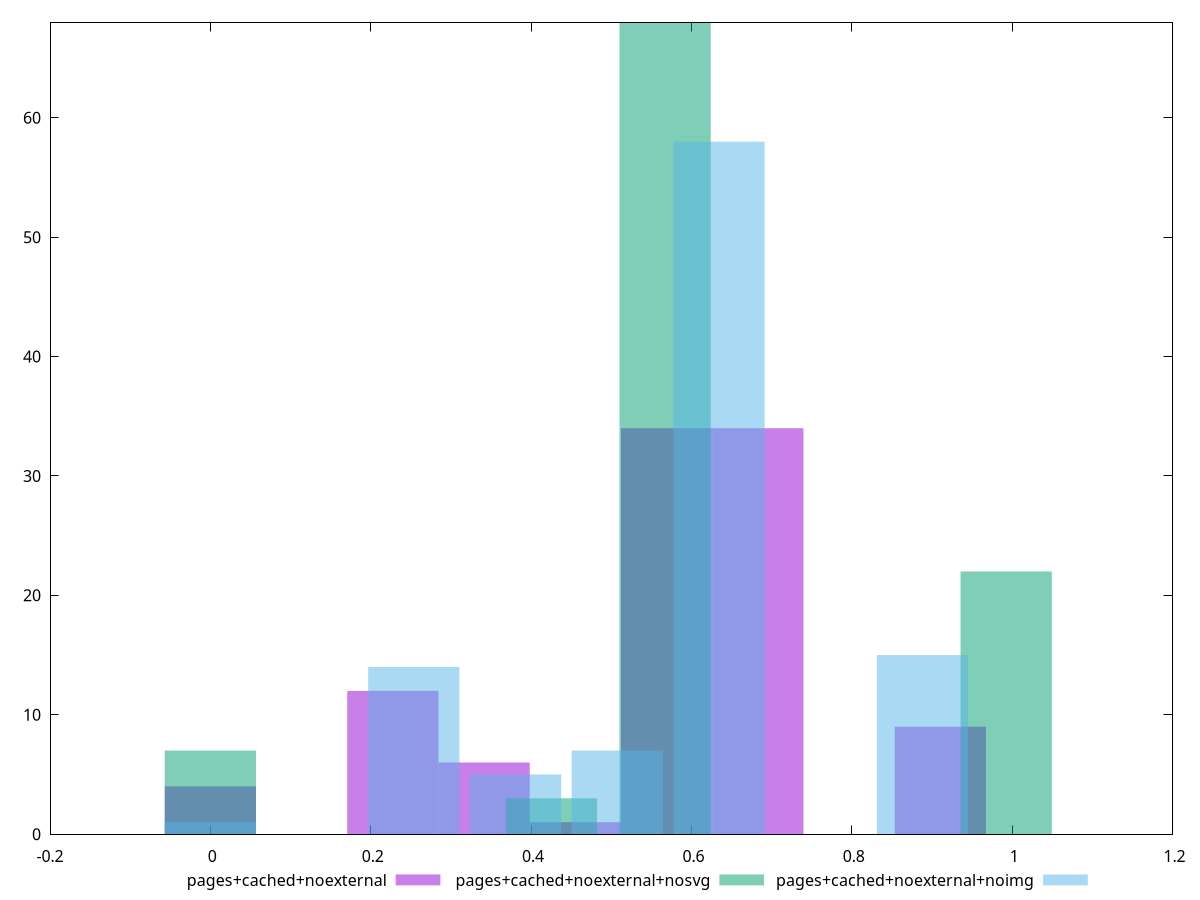$_pagesCachedNoexternal <<EOF
0 4
0.5690269162953917 34
0.68283229955447 34
0.341416149777235 6
0.9104430660726267 9
0.22761076651815668 12
0.45522153303631335 1
EOF
$_pagesCachedNoexternalNosvg <<EOF
0.9925573485285468 22
0.5671756277305982 68
0.4253817207979486 3
0 7
EOF
$_pagesCachedNoexternalNoimg <<EOF
0.2537570143270051 14
0.8881495501445178 15
0.6343925358175128 58
0.5075140286540102 7
0.3806355214905076 5
0 1
EOF
set key outside below
set terminal pngcairo
set output "report_00004_2020-11-02T20-21-41.718Z/cumulative-layout-shift/cumulative-layout-shift_pages+cached+noexternal_pages+cached+noexternal+nosvg_pages+cached+noexternal+noimg+hist.png"
set boxwidth 0.11380538325907834
set style fill transparent solid 0.5 noborder
set yrange [0:68]
plot $_pagesCachedNoexternal title "pages+cached+noexternal" with boxes ,$_pagesCachedNoexternalNosvg title "pages+cached+noexternal+nosvg" with boxes ,$_pagesCachedNoexternalNoimg title "pages+cached+noexternal+noimg" with boxes ,